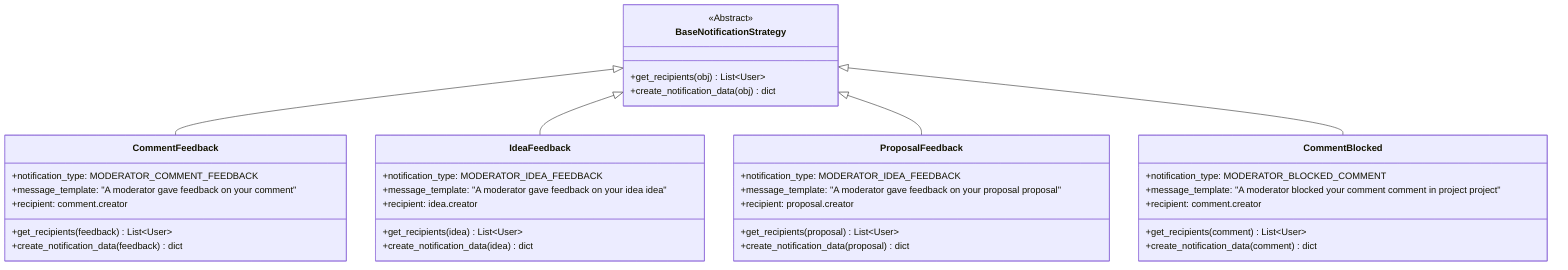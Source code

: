 classDiagram
    class BaseNotificationStrategy {
        <<Abstract>>
        +get_recipients(obj) List~User~
        +create_notification_data(obj) dict
    }
    
    class CommentFeedback {
        +get_recipients(feedback) List~User~
        +create_notification_data(feedback) dict
        +notification_type: MODERATOR_COMMENT_FEEDBACK
        +message_template: "A moderator gave feedback on your comment"
        +recipient: comment.creator
    }
    
    class IdeaFeedback {
        +get_recipients(idea) List~User~
        +create_notification_data(idea) dict
        +notification_type: MODERATOR_IDEA_FEEDBACK
        +message_template: "A moderator gave feedback on your idea idea"
        +recipient: idea.creator
    }
    
    class ProposalFeedback {
        +get_recipients(proposal) List~User~
        +create_notification_data(proposal) dict
        +notification_type: MODERATOR_IDEA_FEEDBACK
        +message_template: "A moderator gave feedback on your proposal proposal"
        +recipient: proposal.creator
    }
    
    class CommentBlocked {
        +get_recipients(comment) List~User~
        +create_notification_data(comment) dict
        +notification_type: MODERATOR_BLOCKED_COMMENT
        +message_template: "A moderator blocked your comment comment in project project"
        +recipient: comment.creator
    }
    
    BaseNotificationStrategy <|-- CommentFeedback
    BaseNotificationStrategy <|-- IdeaFeedback
    BaseNotificationStrategy <|-- ProposalFeedback
    BaseNotificationStrategy <|-- CommentBlocked